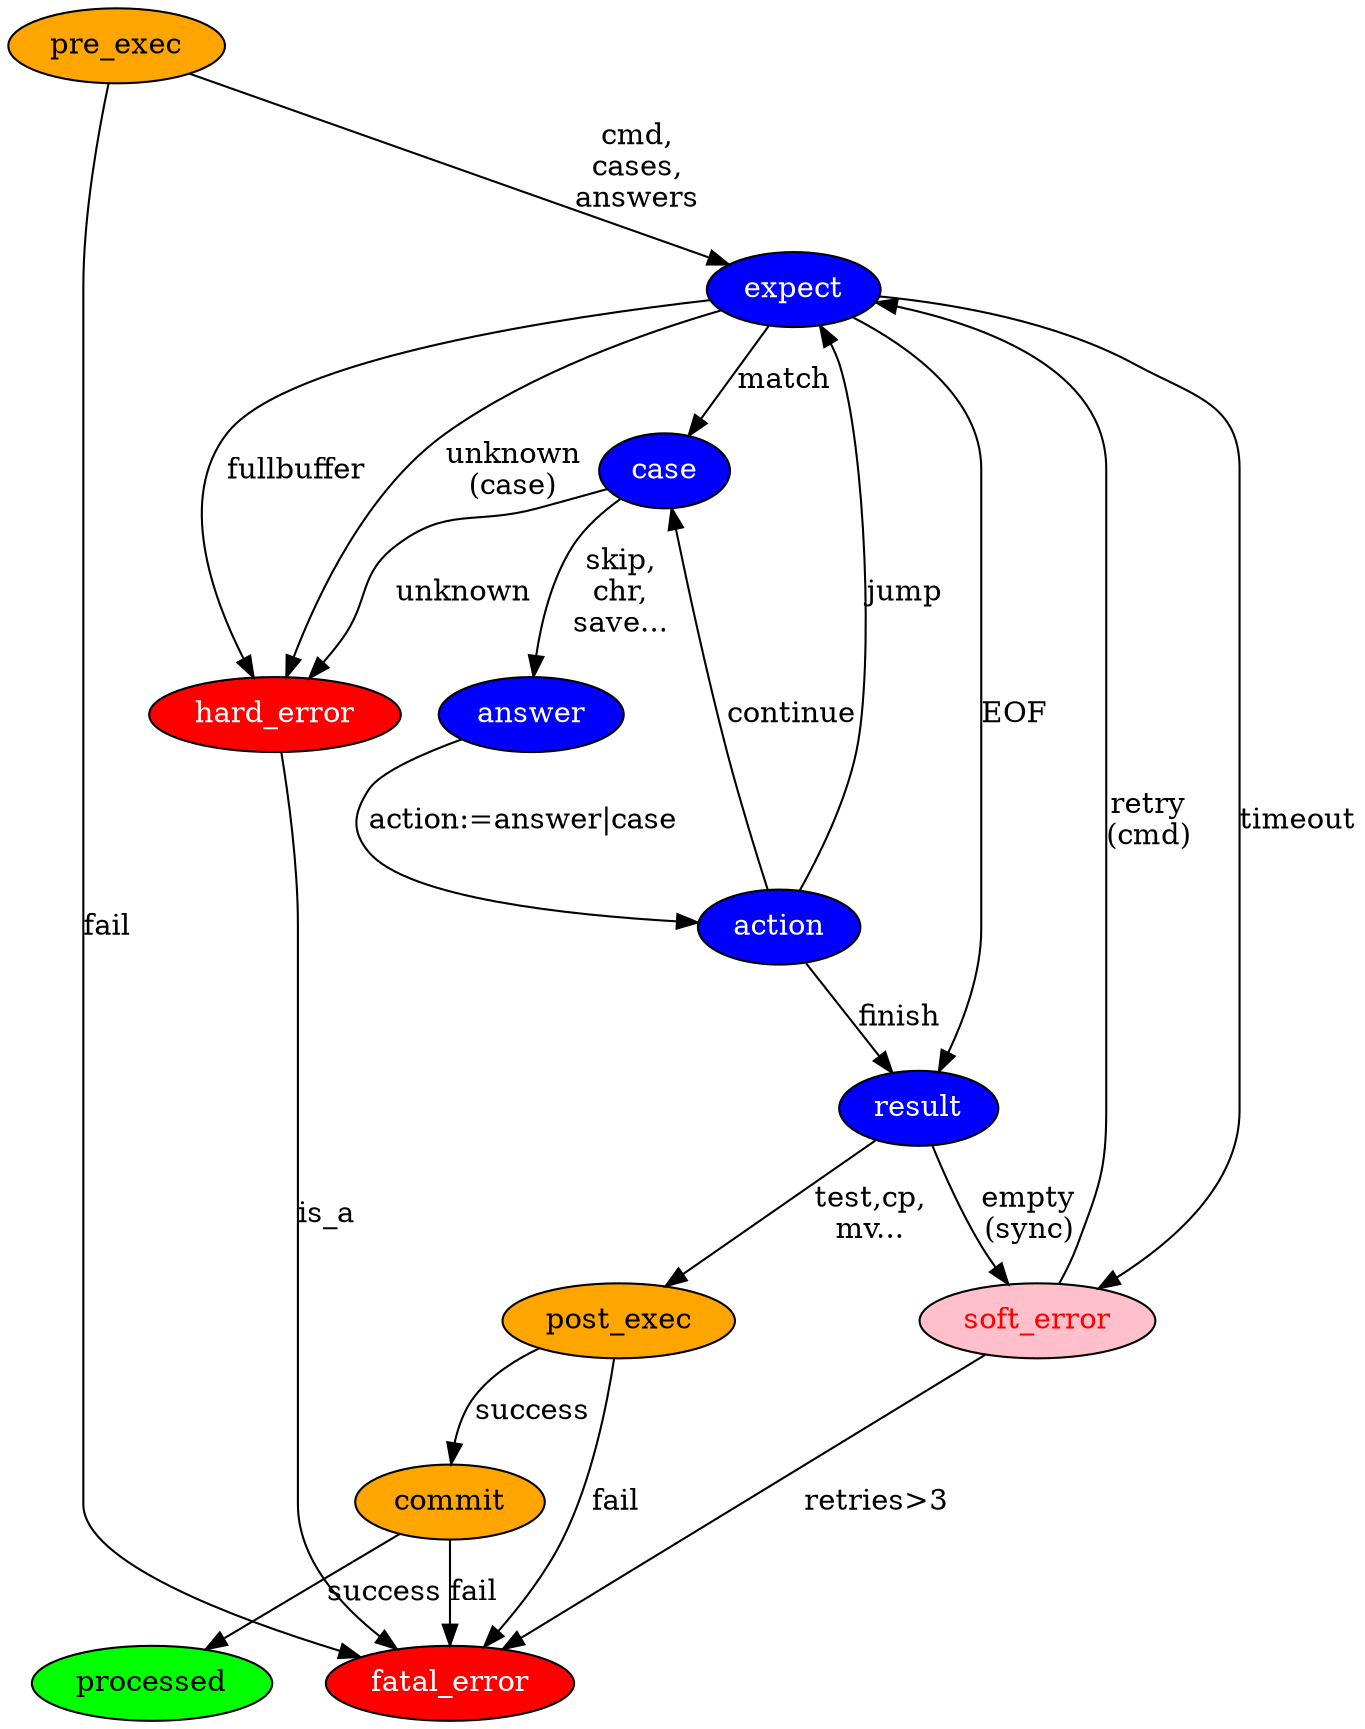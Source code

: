 digraph template {

	pre_exec -> expect [label="cmd,\ncases,\nanswers"]
	pre_exec -> fatal_error [label="fail"]

	result -> post_exec [label="test,cp,\nmv..."] 

	post_exec -> commit [label="success"]
	commit -> processed [label="success"]
	commit -> fatal_error [label="fail"]

	post_exec -> fatal_error [label="fail"]

	expect -> hard_error [label="unknown\n(case)"]
	expect -> hard_error [label="fullbuffer"]

	expect -> soft_error [label="timeout"]

	expect -> case [label="match"]
	case -> hard_error [label="unknown"]

	result -> soft_error [label="empty\n(sync)"] 

	soft_error -> expect [label="retry\n(cmd)"]
	soft_error -> fatal_error [label="retries>3"]
	hard_error -> fatal_error [label="is_a"]

	expect -> result [label="EOF"]
	
	case -> answer [label="skip,\nchr,\nsave..."]

        answer -> action [label="action:=answer|case"]

	action -> expect [label="jump"]
        action -> case [label="continue"]
	action -> result[label="finish"]
	
	pre_exec[style=filled,fillcolor=orange,fontcolor=black]
	post_exec[style=filled,fillcolor=orange,fontcolor=black]
	expect[style=filled,fillcolor=blue,fontcolor=white]
	action[style=filled,fillcolor=blue,fontcolor=white]
	case[style=filled,fillcolor=blue,fontcolor=white]
	answer[style=filled,fillcolor=blue,fontcolor=white]
	result[style=filled,fillcolor=blue,fontcolor=white]
	hard_error[style=filled,fillcolor=red,fontcolor=white]
	soft_error[style=filled,fillcolor=pink,fontcolor=red]
	fatal_error[style=filled,fillcolor=red,fontcolor=white]
	commit[style=filled,fillcolor=orange,fontcolor=black]
	processed[style=filled,fillcolor=green,fontcolor=black]
	
}
